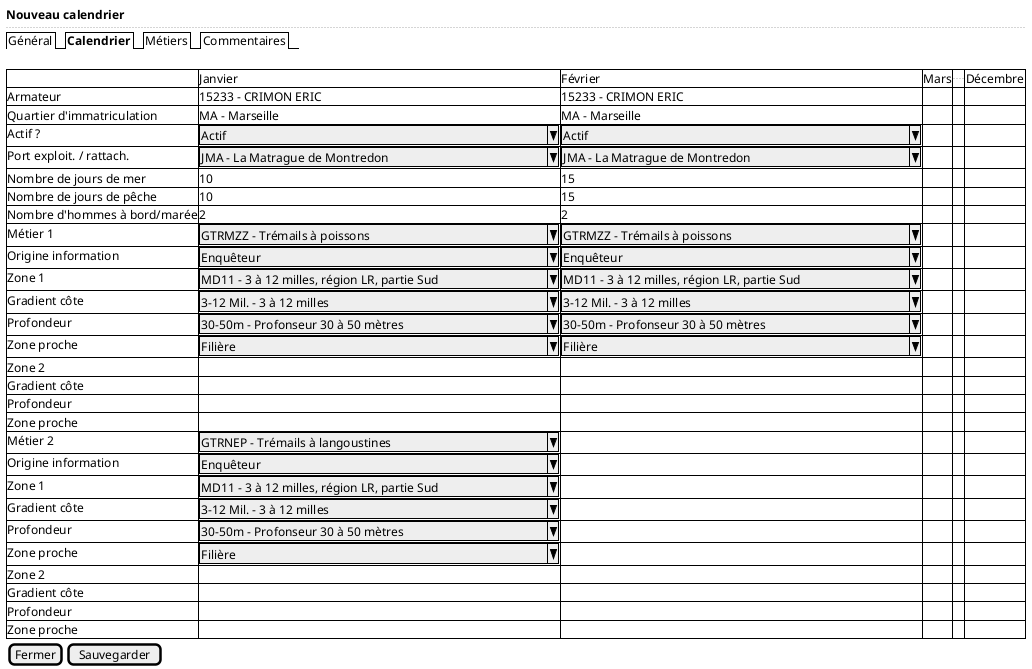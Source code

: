 @startsalt
{
  <b>Nouveau calendrier
  ..
  {/ Général | <b>Calendrier | Métiers | Commentaires }
  .
	{#

     . | Janvier | Février | Mars | ... | Décembre
     Armateur | 15233 - CRIMON ERIC | 15233 - CRIMON ERIC | . | . | .
     Quartier d'immatriculation | MA - Marseille | MA - Marseille | . | . | .
     Actif ? | ^Actif                                      ^ | ^Actif                                      ^| . | . | .
     Port exploit. / rattach. | ^JMA - La Matrague de Montredon             ^ | ^JMA - La Matrague de Montredon             ^| . | . | .
     Nombre de jours de mer | 10 | 15 | . | . | .
     Nombre de jours de pêche | 10 | 15 | . | . | .
     Nombre d'hommes à bord/marée | 2 | 2 | . | . | .
     Métier 1 | ^GTRMZZ - Trémails à poissons               ^ | ^GTRMZZ - Trémails à poissons               ^ | . | . | .
     Origine information | ^Enquêteur                                  ^ | ^Enquêteur                                  ^ | . | . | .
     Zone 1 |^MD11 - 3 à 12 milles, région LR, partie Sud^| ^MD11 - 3 à 12 milles, région LR, partie Sud^ | . | . | .
     Gradient côte |^3-12 Mil. - 3 à 12 milles                  ^| ^3-12 Mil. - 3 à 12 milles                  ^ | . | . | .
     Profondeur | ^30-50m - Profonseur 30 à 50 mètres         ^ | ^30-50m - Profonseur 30 à 50 mètres         ^ | . | . | .
     Zone proche | ^Filière                                    ^ | ^Filière                                    ^ | . | . | .
     Zone 2 | . | . | . | .
     Gradient côte | . | . | . | . | .
     Profondeur | . | . | . | . | .
     Zone proche | . | . | . | . | .
     Métier 2 | ^GTRNEP - Trémails à langoustines           ^ | . | . | . | .
     Origine information | ^Enquêteur                                  ^ | . | . | . | .
     Zone 1 |^MD11 - 3 à 12 milles, région LR, partie Sud^|.| . | . | .
     Gradient côte |^3-12 Mil. - 3 à 12 milles                  ^|.| . | . | .
     Profondeur |^30-50m - Profonseur 30 à 50 mètres         ^|.| . | . | .
     Zone proche |^Filière                                    ^|.| . | . | .
     Zone 2 | . | . | . | . | .
     Gradient côte | . | . | . | . | .
     Profondeur | . | . | . | . | .
     Zone proche | . | . | . | . | .
    }

  { [Fermer] | [Sauvegarder] }
}
@endsalt